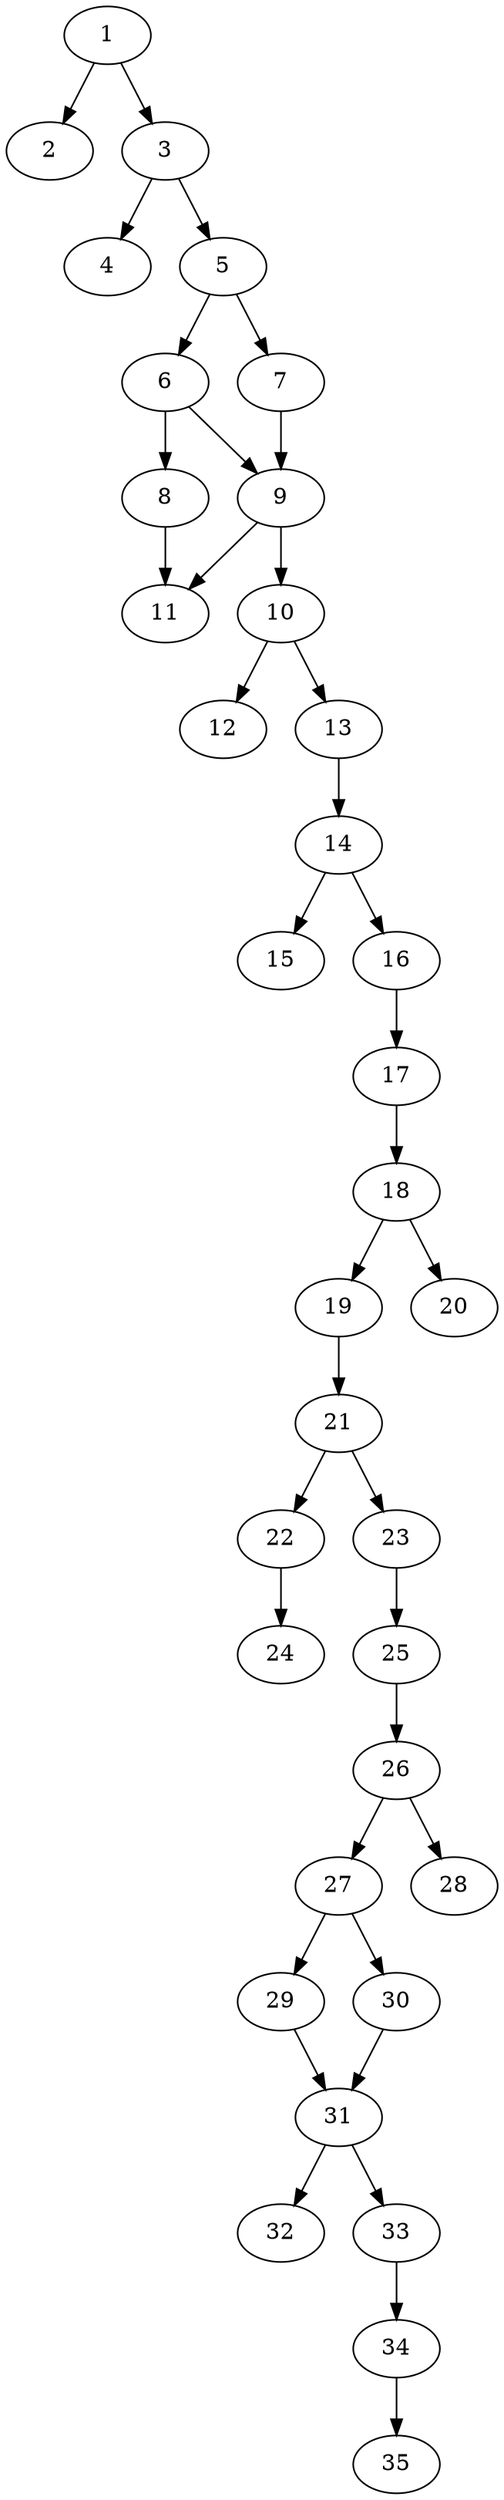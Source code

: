 // DAG automatically generated by daggen at Thu Oct  3 14:05:36 2019
// ./daggen --dot -n 35 --ccr 0.4 --fat 0.3 --regular 0.9 --density 0.6 --mindata 5242880 --maxdata 52428800 
digraph G {
  1 [size="122880000", alpha="0.00", expect_size="49152000"] 
  1 -> 2 [size ="49152000"]
  1 -> 3 [size ="49152000"]
  2 [size="45678080", alpha="0.08", expect_size="18271232"] 
  3 [size="121566720", alpha="0.09", expect_size="48626688"] 
  3 -> 4 [size ="48626688"]
  3 -> 5 [size ="48626688"]
  4 [size="38955520", alpha="0.03", expect_size="15582208"] 
  5 [size="100011520", alpha="0.03", expect_size="40004608"] 
  5 -> 6 [size ="40004608"]
  5 -> 7 [size ="40004608"]
  6 [size="89932800", alpha="0.02", expect_size="35973120"] 
  6 -> 8 [size ="35973120"]
  6 -> 9 [size ="35973120"]
  7 [size="95275520", alpha="0.17", expect_size="38110208"] 
  7 -> 9 [size ="38110208"]
  8 [size="28331520", alpha="0.10", expect_size="11332608"] 
  8 -> 11 [size ="11332608"]
  9 [size="83665920", alpha="0.00", expect_size="33466368"] 
  9 -> 10 [size ="33466368"]
  9 -> 11 [size ="33466368"]
  10 [size="127636480", alpha="0.02", expect_size="51054592"] 
  10 -> 12 [size ="51054592"]
  10 -> 13 [size ="51054592"]
  11 [size="95377920", alpha="0.06", expect_size="38151168"] 
  12 [size="97459200", alpha="0.13", expect_size="38983680"] 
  13 [size="27479040", alpha="0.09", expect_size="10991616"] 
  13 -> 14 [size ="10991616"]
  14 [size="80601600", alpha="0.14", expect_size="32240640"] 
  14 -> 15 [size ="32240640"]
  14 -> 16 [size ="32240640"]
  15 [size="99804160", alpha="0.17", expect_size="39921664"] 
  16 [size="114762240", alpha="0.08", expect_size="45904896"] 
  16 -> 17 [size ="45904896"]
  17 [size="126394880", alpha="0.05", expect_size="50557952"] 
  17 -> 18 [size ="50557952"]
  18 [size="107033600", alpha="0.01", expect_size="42813440"] 
  18 -> 19 [size ="42813440"]
  18 -> 20 [size ="42813440"]
  19 [size="49187840", alpha="0.07", expect_size="19675136"] 
  19 -> 21 [size ="19675136"]
  20 [size="51084800", alpha="0.11", expect_size="20433920"] 
  21 [size="61181440", alpha="0.13", expect_size="24472576"] 
  21 -> 22 [size ="24472576"]
  21 -> 23 [size ="24472576"]
  22 [size="93701120", alpha="0.00", expect_size="37480448"] 
  22 -> 24 [size ="37480448"]
  23 [size="54917120", alpha="0.06", expect_size="21966848"] 
  23 -> 25 [size ="21966848"]
  24 [size="106949120", alpha="0.17", expect_size="42779648"] 
  25 [size="72908800", alpha="0.02", expect_size="29163520"] 
  25 -> 26 [size ="29163520"]
  26 [size="57830400", alpha="0.20", expect_size="23132160"] 
  26 -> 27 [size ="23132160"]
  26 -> 28 [size ="23132160"]
  27 [size="105781760", alpha="0.12", expect_size="42312704"] 
  27 -> 29 [size ="42312704"]
  27 -> 30 [size ="42312704"]
  28 [size="18618880", alpha="0.06", expect_size="7447552"] 
  29 [size="23493120", alpha="0.13", expect_size="9397248"] 
  29 -> 31 [size ="9397248"]
  30 [size="66629120", alpha="0.19", expect_size="26651648"] 
  30 -> 31 [size ="26651648"]
  31 [size="129914880", alpha="0.19", expect_size="51965952"] 
  31 -> 32 [size ="51965952"]
  31 -> 33 [size ="51965952"]
  32 [size="87193600", alpha="0.13", expect_size="34877440"] 
  33 [size="89006080", alpha="0.10", expect_size="35602432"] 
  33 -> 34 [size ="35602432"]
  34 [size="125847040", alpha="0.18", expect_size="50338816"] 
  34 -> 35 [size ="50338816"]
  35 [size="105602560", alpha="0.01", expect_size="42241024"] 
}
